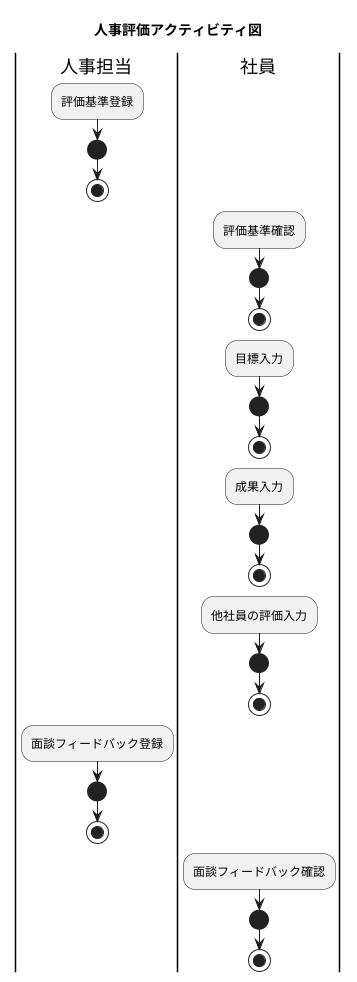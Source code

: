 @startuml 人事評価アクティビティ図

title 人事評価アクティビティ図

|人事担当|
:評価基準登録;
start

stop

|社員|
:評価基準確認;
start

stop

|社員|
:目標入力;
start

stop

|社員|
:成果入力;
start

stop

|社員|
:他社員の評価入力;
start

stop

|人事担当|
:面談フィードバック登録;
start

stop

|社員|
:面談フィードバック確認;
start

stop

@enduml
